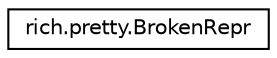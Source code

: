 digraph "Graphical Class Hierarchy"
{
 // LATEX_PDF_SIZE
  edge [fontname="Helvetica",fontsize="10",labelfontname="Helvetica",labelfontsize="10"];
  node [fontname="Helvetica",fontsize="10",shape=record];
  rankdir="LR";
  Node0 [label="rich.pretty.BrokenRepr",height=0.2,width=0.4,color="black", fillcolor="white", style="filled",URL="$classrich_1_1pretty_1_1BrokenRepr.html",tooltip=" "];
}
